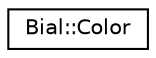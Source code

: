 digraph "Graphical Class Hierarchy"
{
  edge [fontname="Helvetica",fontsize="10",labelfontname="Helvetica",labelfontsize="10"];
  node [fontname="Helvetica",fontsize="10",shape=record];
  rankdir="LR";
  Node1 [label="Bial::Color",height=0.2,width=0.4,color="black", fillcolor="white", style="filled",URL="$union_bial_1_1_color.html"];
}
